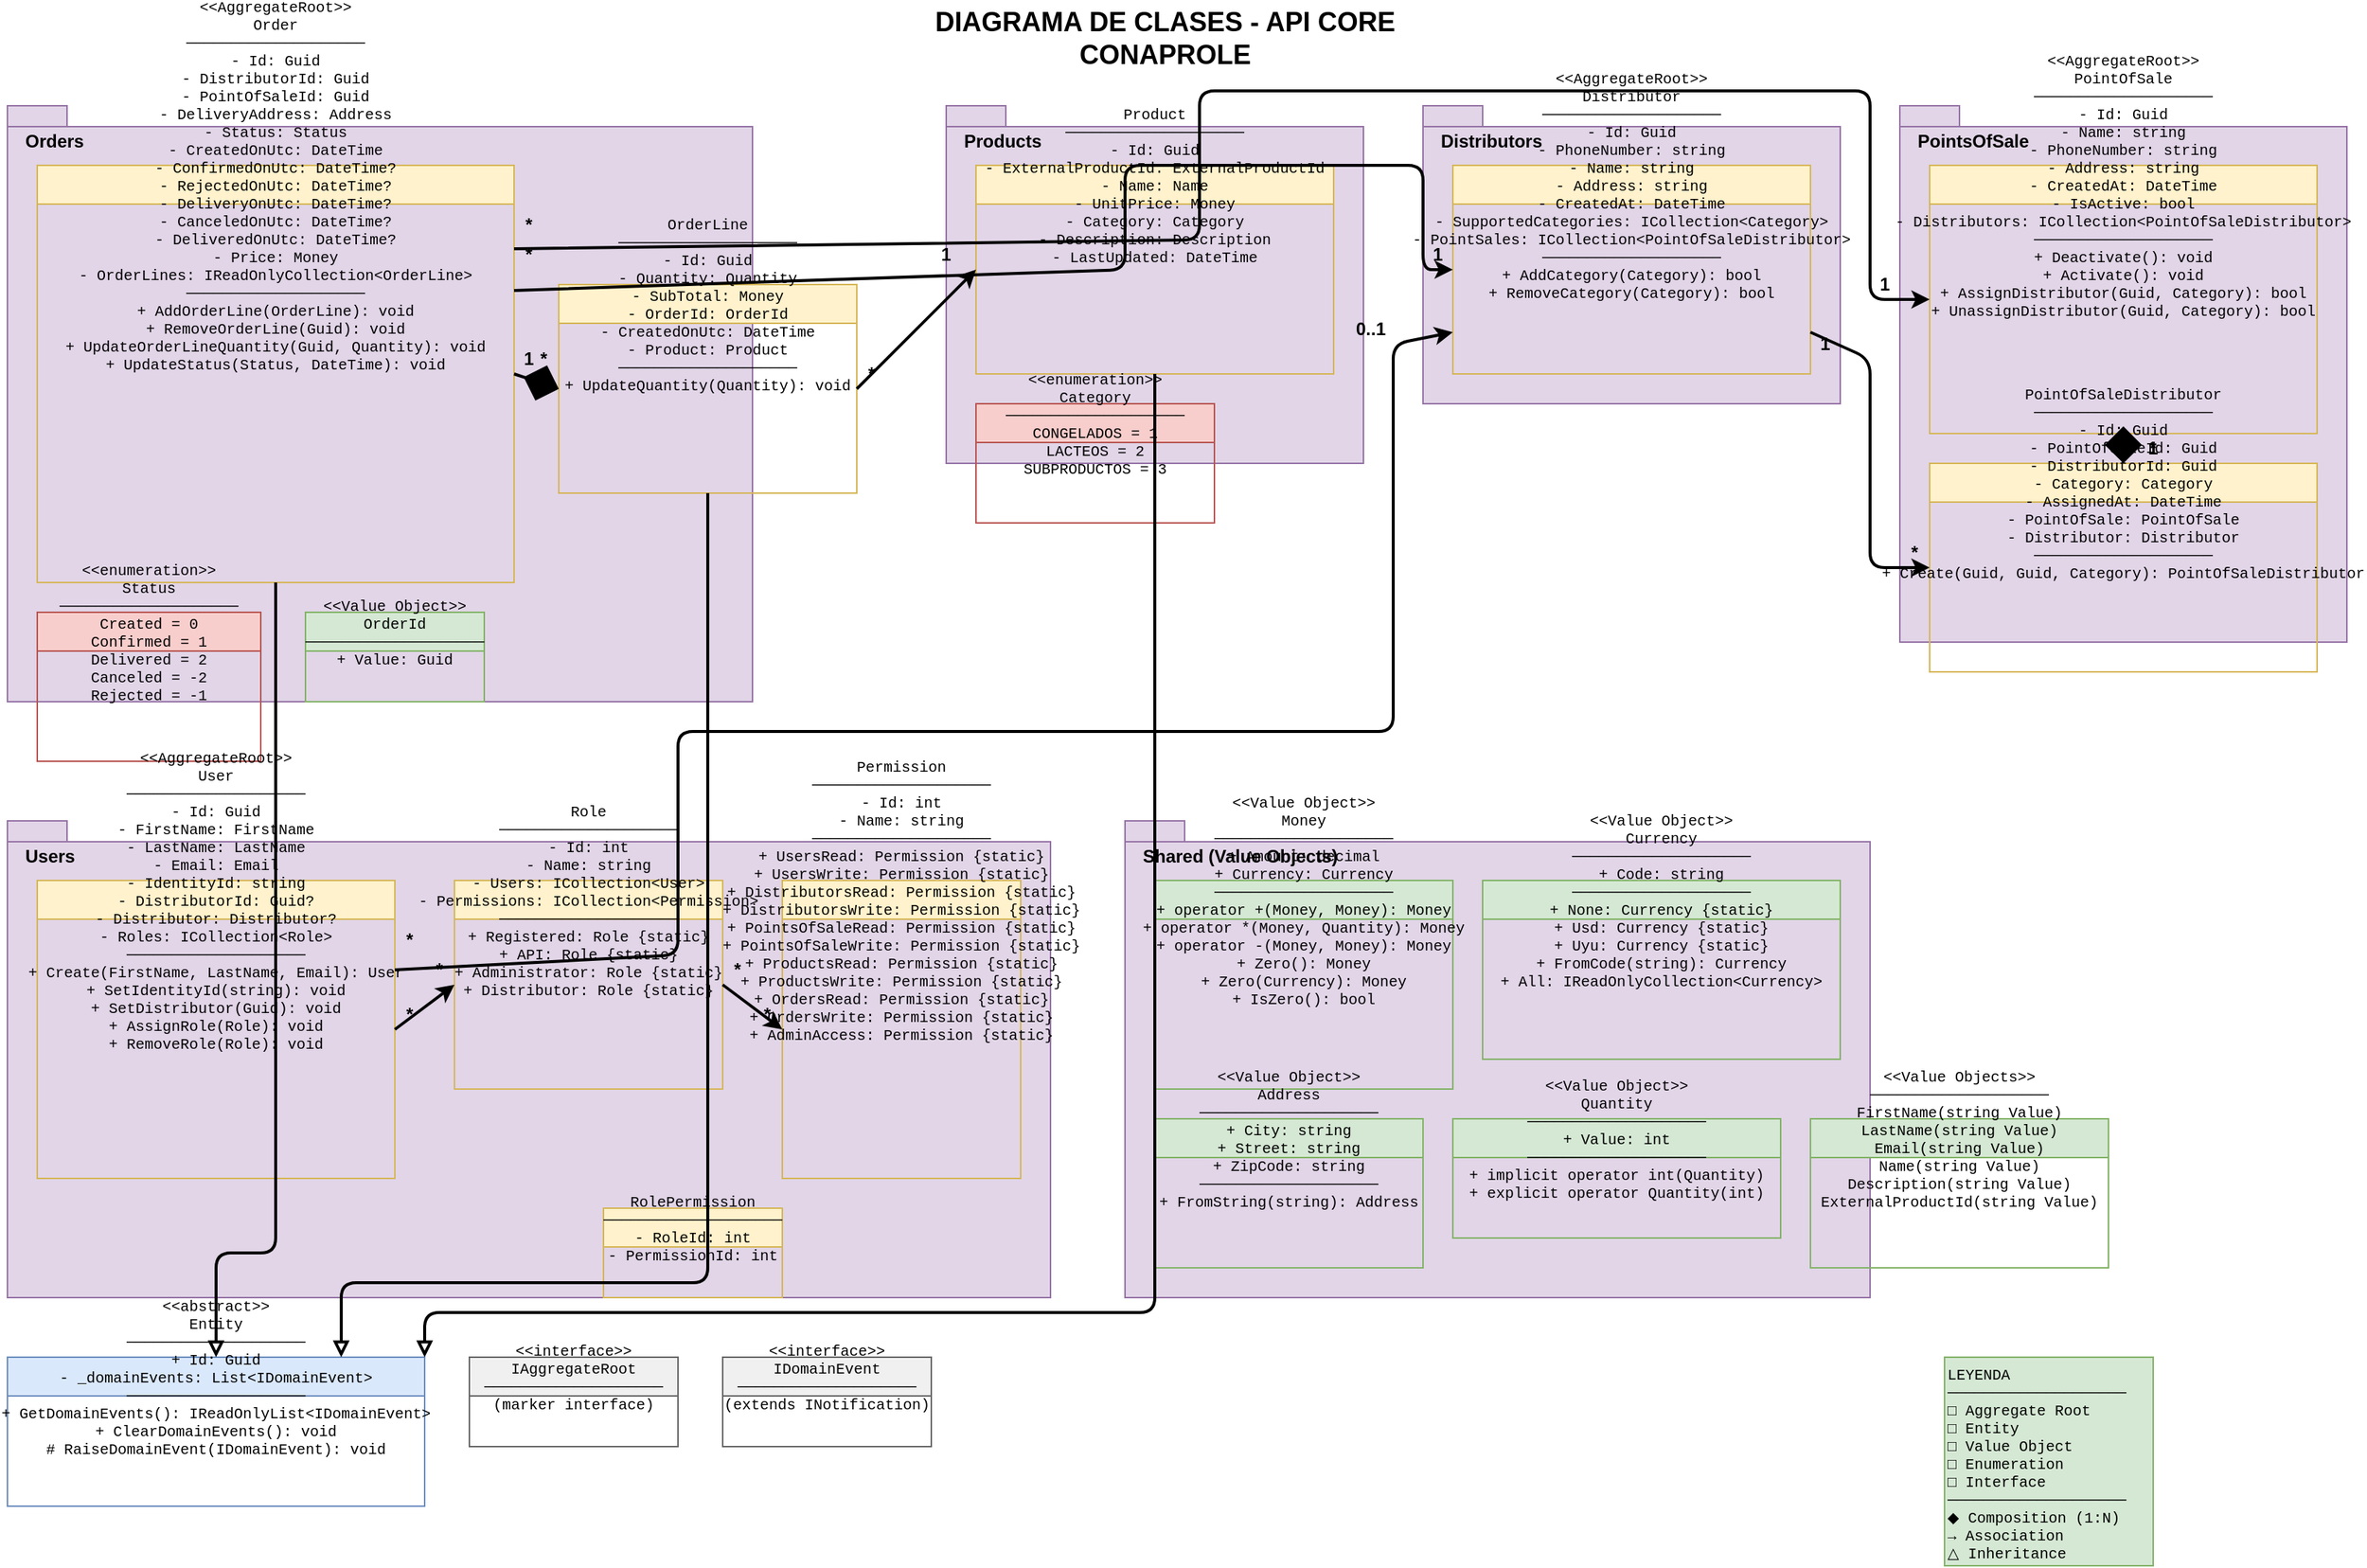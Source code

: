 <mxfile version="24.5.1" type="device">
  <diagram name="Diagrama-Clases-Conaprole" id="abc123">
    <mxGraphModel dx="2074" dy="1196" grid="1" gridSize="10" guides="1" tooltips="1" connect="1" arrows="1" fold="1" page="1" pageScale="1" pageWidth="1654" pageHeight="2336" math="0" shadow="0">
      <root>
        <mxCell id="0" />
        <mxCell id="1" parent="0" />
        
        <!-- Title -->
        <mxCell id="title" value="DIAGRAMA DE CLASES - API CORE CONAPROLE" style="text;html=1;strokeColor=none;fillColor=none;align=center;verticalAlign=middle;whiteSpace=wrap;rounded=0;fontSize=18;fontStyle=1;" vertex="1" parent="1">
          <mxGeometry x="627" y="20" width="400" height="30" as="geometry" />
        </mxCell>
        
        <!-- Orders Package -->
        <mxCell id="orders-package" value="" style="shape=folder;fontStyle=1;spacingTop=10;tabWidth=40;tabHeight=14;tabPosition=left;html=1;whiteSpace=wrap;fillColor=#e1d5e7;strokeColor=#9673a6;" vertex="1" parent="1">
          <mxGeometry x="50" y="80" width="500" height="400" as="geometry" />
        </mxCell>
        <mxCell id="orders-package-label" value="Orders" style="text;html=1;strokeColor=none;fillColor=none;align=left;verticalAlign=top;whiteSpace=wrap;rounded=0;fontSize=12;fontStyle=1;" vertex="1" parent="1">
          <mxGeometry x="60" y="90" width="60" height="20" as="geometry" />
        </mxCell>
        
        <!-- Order Class -->
        <mxCell id="order-class" value="&lt;&lt;AggregateRoot&gt;&gt;&#xa;Order&#xa;────────────────────&#xa;- Id: Guid&#xa;- DistributorId: Guid&#xa;- PointOfSaleId: Guid&#xa;- DeliveryAddress: Address&#xa;- Status: Status&#xa;- CreatedOnUtc: DateTime&#xa;- ConfirmedOnUtc: DateTime?&#xa;- RejectedOnUtc: DateTime?&#xa;- DeliveryOnUtc: DateTime?&#xa;- CanceledOnUtc: DateTime?&#xa;- DeliveredOnUtc: DateTime?&#xa;- Price: Money&#xa;- OrderLines: IReadOnlyCollection&lt;OrderLine&gt;&#xa;────────────────────&#xa;+ AddOrderLine(OrderLine): void&#xa;+ RemoveOrderLine(Guid): void&#xa;+ UpdateOrderLineQuantity(Guid, Quantity): void&#xa;+ UpdateStatus(Status, DateTime): void" style="swimlane;fontStyle=0;childLayout=stackLayout;horizontal=1;startSize=26;fillColor=#fff2cc;strokeColor=#d6b656;fontFamily=Courier New;fontSize=10;" vertex="1" parent="1">
          <mxGeometry x="70" y="120" width="320" height="280" as="geometry" />
        </mxCell>
        
        <!-- OrderLine Class -->
        <mxCell id="orderline-class" value="OrderLine&#xa;────────────────────&#xa;- Id: Guid&#xa;- Quantity: Quantity&#xa;- SubTotal: Money&#xa;- OrderId: OrderId&#xa;- CreatedOnUtc: DateTime&#xa;- Product: Product&#xa;────────────────────&#xa;+ UpdateQuantity(Quantity): void" style="swimlane;fontStyle=0;childLayout=stackLayout;horizontal=1;startSize=26;fillColor=#fff2cc;strokeColor=#d6b656;fontFamily=Courier New;fontSize=10;" vertex="1" parent="1">
          <mxGeometry x="420" y="200" width="200" height="140" as="geometry" />
        </mxCell>
        
        <!-- Status Enum -->
        <mxCell id="status-enum" value="&lt;&lt;enumeration&gt;&gt;&#xa;Status&#xa;────────────────────&#xa;Created = 0&#xa;Confirmed = 1&#xa;Delivered = 2&#xa;Canceled = -2&#xa;Rejected = -1" style="swimlane;fontStyle=0;childLayout=stackLayout;horizontal=1;startSize=26;fillColor=#f8cecc;strokeColor=#b85450;fontFamily=Courier New;fontSize=10;" vertex="1" parent="1">
          <mxGeometry x="70" y="420" width="150" height="100" as="geometry" />
        </mxCell>
        
        <!-- OrderId Value Object -->
        <mxCell id="orderid-vo" value="&lt;&lt;Value Object&gt;&gt;&#xa;OrderId&#xa;────────────────────&#xa;+ Value: Guid" style="swimlane;fontStyle=0;childLayout=stackLayout;horizontal=1;startSize=26;fillColor=#d5e8d4;strokeColor=#82b366;fontFamily=Courier New;fontSize=10;" vertex="1" parent="1">
          <mxGeometry x="250" y="420" width="120" height="60" as="geometry" />
        </mxCell>
        
        <!-- Products Package -->
        <mxCell id="products-package" value="" style="shape=folder;fontStyle=1;spacingTop=10;tabWidth=40;tabHeight=14;tabPosition=left;html=1;whiteSpace=wrap;fillColor=#e1d5e7;strokeColor=#9673a6;" vertex="1" parent="1">
          <mxGeometry x="680" y="80" width="280" height="240" as="geometry" />
        </mxCell>
        <mxCell id="products-package-label" value="Products" style="text;html=1;strokeColor=none;fillColor=none;align=left;verticalAlign=top;whiteSpace=wrap;rounded=0;fontSize=12;fontStyle=1;" vertex="1" parent="1">
          <mxGeometry x="690" y="90" width="60" height="20" as="geometry" />
        </mxCell>
        
        <!-- Product Class -->
        <mxCell id="product-class" value="Product&#xa;────────────────────&#xa;- Id: Guid&#xa;- ExternalProductId: ExternalProductId&#xa;- Name: Name&#xa;- UnitPrice: Money&#xa;- Category: Category&#xa;- Description: Description&#xa;- LastUpdated: DateTime" style="swimlane;fontStyle=0;childLayout=stackLayout;horizontal=1;startSize=26;fillColor=#fff2cc;strokeColor=#d6b656;fontFamily=Courier New;fontSize=10;" vertex="1" parent="1">
          <mxGeometry x="700" y="120" width="240" height="140" as="geometry" />
        </mxCell>
        
        <!-- Category Enum -->
        <mxCell id="category-enum" value="&lt;&lt;enumeration&gt;&gt;&#xa;Category&#xa;────────────────────&#xa;CONGELADOS = 1&#xa;LACTEOS = 2&#xa;SUBPRODUCTOS = 3" style="swimlane;fontStyle=0;childLayout=stackLayout;horizontal=1;startSize=26;fillColor=#f8cecc;strokeColor=#b85450;fontFamily=Courier New;fontSize=10;" vertex="1" parent="1">
          <mxGeometry x="700" y="280" width="160" height="80" as="geometry" />
        </mxCell>
        
        <!-- Distributors Package -->
        <mxCell id="distributors-package" value="" style="shape=folder;fontStyle=1;spacingTop=10;tabWidth=40;tabHeight=14;tabPosition=left;html=1;whiteSpace=wrap;fillColor=#e1d5e7;strokeColor=#9673a6;" vertex="1" parent="1">
          <mxGeometry x="1000" y="80" width="280" height="200" as="geometry" />
        </mxCell>
        <mxCell id="distributors-package-label" value="Distributors" style="text;html=1;strokeColor=none;fillColor=none;align=left;verticalAlign=top;whiteSpace=wrap;rounded=0;fontSize=12;fontStyle=1;" vertex="1" parent="1">
          <mxGeometry x="1010" y="90" width="80" height="20" as="geometry" />
        </mxCell>
        
        <!-- Distributor Class -->
        <mxCell id="distributor-class" value="&lt;&lt;AggregateRoot&gt;&gt;&#xa;Distributor&#xa;────────────────────&#xa;- Id: Guid&#xa;- PhoneNumber: string&#xa;- Name: string&#xa;- Address: string&#xa;- CreatedAt: DateTime&#xa;- SupportedCategories: ICollection&lt;Category&gt;&#xa;- PointSales: ICollection&lt;PointOfSaleDistributor&gt;&#xa;────────────────────&#xa;+ AddCategory(Category): bool&#xa;+ RemoveCategory(Category): bool" style="swimlane;fontStyle=0;childLayout=stackLayout;horizontal=1;startSize=26;fillColor=#fff2cc;strokeColor=#d6b656;fontFamily=Courier New;fontSize=10;" vertex="1" parent="1">
          <mxGeometry x="1020" y="120" width="240" height="140" as="geometry" />
        </mxCell>
        
        <!-- PointsOfSale Package -->
        <mxCell id="pos-package" value="" style="shape=folder;fontStyle=1;spacingTop=10;tabWidth=40;tabHeight=14;tabPosition=left;html=1;whiteSpace=wrap;fillColor=#e1d5e7;strokeColor=#9673a6;" vertex="1" parent="1">
          <mxGeometry x="1320" y="80" width="300" height="360" as="geometry" />
        </mxCell>
        <mxCell id="pos-package-label" value="PointsOfSale" style="text;html=1;strokeColor=none;fillColor=none;align=left;verticalAlign=top;whiteSpace=wrap;rounded=0;fontSize=12;fontStyle=1;" vertex="1" parent="1">
          <mxGeometry x="1330" y="90" width="80" height="20" as="geometry" />
        </mxCell>
        
        <!-- PointOfSale Class -->
        <mxCell id="pos-class" value="&lt;&lt;AggregateRoot&gt;&gt;&#xa;PointOfSale&#xa;────────────────────&#xa;- Id: Guid&#xa;- Name: string&#xa;- PhoneNumber: string&#xa;- Address: string&#xa;- CreatedAt: DateTime&#xa;- IsActive: bool&#xa;- Distributors: ICollection&lt;PointOfSaleDistributor&gt;&#xa;────────────────────&#xa;+ Deactivate(): void&#xa;+ Activate(): void&#xa;+ AssignDistributor(Guid, Category): bool&#xa;+ UnassignDistributor(Guid, Category): bool" style="swimlane;fontStyle=0;childLayout=stackLayout;horizontal=1;startSize=26;fillColor=#fff2cc;strokeColor=#d6b656;fontFamily=Courier New;fontSize=10;" vertex="1" parent="1">
          <mxGeometry x="1340" y="120" width="260" height="180" as="geometry" />
        </mxCell>
        
        <!-- PointOfSaleDistributor Class -->
        <mxCell id="posdist-class" value="PointOfSaleDistributor&#xa;────────────────────&#xa;- Id: Guid&#xa;- PointOfSaleId: Guid&#xa;- DistributorId: Guid&#xa;- Category: Category&#xa;- AssignedAt: DateTime&#xa;- PointOfSale: PointOfSale&#xa;- Distributor: Distributor&#xa;────────────────────&#xa;+ Create(Guid, Guid, Category): PointOfSaleDistributor" style="swimlane;fontStyle=0;childLayout=stackLayout;horizontal=1;startSize=26;fillColor=#fff2cc;strokeColor=#d6b656;fontFamily=Courier New;fontSize=10;" vertex="1" parent="1">
          <mxGeometry x="1340" y="320" width="260" height="140" as="geometry" />
        </mxCell>
        
        <!-- Users Package -->
        <mxCell id="users-package" value="" style="shape=folder;fontStyle=1;spacingTop=10;tabWidth=40;tabHeight=14;tabPosition=left;html=1;whiteSpace=wrap;fillColor=#e1d5e7;strokeColor=#9673a6;" vertex="1" parent="1">
          <mxGeometry x="50" y="560" width="700" height="320" as="geometry" />
        </mxCell>
        <mxCell id="users-package-label" value="Users" style="text;html=1;strokeColor=none;fillColor=none;align=left;verticalAlign=top;whiteSpace=wrap;rounded=0;fontSize=12;fontStyle=1;" vertex="1" parent="1">
          <mxGeometry x="60" y="570" width="60" height="20" as="geometry" />
        </mxCell>
        
        <!-- User Class -->
        <mxCell id="user-class" value="&lt;&lt;AggregateRoot&gt;&gt;&#xa;User&#xa;────────────────────&#xa;- Id: Guid&#xa;- FirstName: FirstName&#xa;- LastName: LastName&#xa;- Email: Email&#xa;- IdentityId: string&#xa;- DistributorId: Guid?&#xa;- Distributor: Distributor?&#xa;- Roles: ICollection&lt;Role&gt;&#xa;────────────────────&#xa;+ Create(FirstName, LastName, Email): User&#xa;+ SetIdentityId(string): void&#xa;+ SetDistributor(Guid): void&#xa;+ AssignRole(Role): void&#xa;+ RemoveRole(Role): void" style="swimlane;fontStyle=0;childLayout=stackLayout;horizontal=1;startSize=26;fillColor=#fff2cc;strokeColor=#d6b656;fontFamily=Courier New;fontSize=10;" vertex="1" parent="1">
          <mxGeometry x="70" y="600" width="240" height="200" as="geometry" />
        </mxCell>
        
        <!-- Role Class -->
        <mxCell id="role-class" value="Role&#xa;────────────────────&#xa;- Id: int&#xa;- Name: string&#xa;- Users: ICollection&lt;User&gt;&#xa;- Permissions: ICollection&lt;Permission&gt;&#xa;────────────────────&#xa;+ Registered: Role {static}&#xa;+ API: Role {static}&#xa;+ Administrator: Role {static}&#xa;+ Distributor: Role {static}" style="swimlane;fontStyle=0;childLayout=stackLayout;horizontal=1;startSize=26;fillColor=#fff2cc;strokeColor=#d6b656;fontFamily=Courier New;fontSize=10;" vertex="1" parent="1">
          <mxGeometry x="350" y="600" width="180" height="140" as="geometry" />
        </mxCell>
        
        <!-- Permission Class -->
        <mxCell id="permission-class" value="Permission&#xa;────────────────────&#xa;- Id: int&#xa;- Name: string&#xa;────────────────────&#xa;+ UsersRead: Permission {static}&#xa;+ UsersWrite: Permission {static}&#xa;+ DistributorsRead: Permission {static}&#xa;+ DistributorsWrite: Permission {static}&#xa;+ PointsOfSaleRead: Permission {static}&#xa;+ PointsOfSaleWrite: Permission {static}&#xa;+ ProductsRead: Permission {static}&#xa;+ ProductsWrite: Permission {static}&#xa;+ OrdersRead: Permission {static}&#xa;+ OrdersWrite: Permission {static}&#xa;+ AdminAccess: Permission {static}" style="swimlane;fontStyle=0;childLayout=stackLayout;horizontal=1;startSize=26;fillColor=#fff2cc;strokeColor=#d6b656;fontFamily=Courier New;fontSize=10;" vertex="1" parent="1">
          <mxGeometry x="570" y="600" width="160" height="200" as="geometry" />
        </mxCell>
        
        <!-- RolePermission Junction -->
        <mxCell id="rolepermission-class" value="RolePermission&#xa;────────────────────&#xa;- RoleId: int&#xa;- PermissionId: int" style="swimlane;fontStyle=0;childLayout=stackLayout;horizontal=1;startSize=26;fillColor=#fff2cc;strokeColor=#d6b656;fontFamily=Courier New;fontSize=10;" vertex="1" parent="1">
          <mxGeometry x="450" y="820" width="120" height="60" as="geometry" />
        </mxCell>
        
        <!-- Shared Package -->
        <mxCell id="shared-package" value="" style="shape=folder;fontStyle=1;spacingTop=10;tabWidth=40;tabHeight=14;tabPosition=left;html=1;whiteSpace=wrap;fillColor=#e1d5e7;strokeColor=#9673a6;" vertex="1" parent="1">
          <mxGeometry x="800" y="560" width="500" height="320" as="geometry" />
        </mxCell>
        <mxCell id="shared-package-label" value="Shared (Value Objects)" style="text;html=1;strokeColor=none;fillColor=none;align=left;verticalAlign=top;whiteSpace=wrap;rounded=0;fontSize=12;fontStyle=1;" vertex="1" parent="1">
          <mxGeometry x="810" y="570" width="140" height="20" as="geometry" />
        </mxCell>
        
        <!-- Money Value Object -->
        <mxCell id="money-vo" value="&lt;&lt;Value Object&gt;&gt;&#xa;Money&#xa;────────────────────&#xa;+ Amount: decimal&#xa;+ Currency: Currency&#xa;────────────────────&#xa;+ operator +(Money, Money): Money&#xa;+ operator *(Money, Quantity): Money&#xa;+ operator -(Money, Money): Money&#xa;+ Zero(): Money&#xa;+ Zero(Currency): Money&#xa;+ IsZero(): bool" style="swimlane;fontStyle=0;childLayout=stackLayout;horizontal=1;startSize=26;fillColor=#d5e8d4;strokeColor=#82b366;fontFamily=Courier New;fontSize=10;" vertex="1" parent="1">
          <mxGeometry x="820" y="600" width="200" height="140" as="geometry" />
        </mxCell>
        
        <!-- Currency Value Object -->
        <mxCell id="currency-vo" value="&lt;&lt;Value Object&gt;&gt;&#xa;Currency&#xa;────────────────────&#xa;+ Code: string&#xa;────────────────────&#xa;+ None: Currency {static}&#xa;+ Usd: Currency {static}&#xa;+ Uyu: Currency {static}&#xa;+ FromCode(string): Currency&#xa;+ All: IReadOnlyCollection&lt;Currency&gt;" style="swimlane;fontStyle=0;childLayout=stackLayout;horizontal=1;startSize=26;fillColor=#d5e8d4;strokeColor=#82b366;fontFamily=Courier New;fontSize=10;" vertex="1" parent="1">
          <mxGeometry x="1040" y="600" width="240" height="120" as="geometry" />
        </mxCell>
        
        <!-- Address Value Object -->
        <mxCell id="address-vo" value="&lt;&lt;Value Object&gt;&gt;&#xa;Address&#xa;────────────────────&#xa;+ City: string&#xa;+ Street: string&#xa;+ ZipCode: string&#xa;────────────────────&#xa;+ FromString(string): Address" style="swimlane;fontStyle=0;childLayout=stackLayout;horizontal=1;startSize=26;fillColor=#d5e8d4;strokeColor=#82b366;fontFamily=Courier New;fontSize=10;" vertex="1" parent="1">
          <mxGeometry x="820" y="760" width="180" height="100" as="geometry" />
        </mxCell>
        
        <!-- Quantity Value Object -->
        <mxCell id="quantity-vo" value="&lt;&lt;Value Object&gt;&gt;&#xa;Quantity&#xa;────────────────────&#xa;+ Value: int&#xa;────────────────────&#xa;+ implicit operator int(Quantity)&#xa;+ explicit operator Quantity(int)" style="swimlane;fontStyle=0;childLayout=stackLayout;horizontal=1;startSize=26;fillColor=#d5e8d4;strokeColor=#82b366;fontFamily=Courier New;fontSize=10;" vertex="1" parent="1">
          <mxGeometry x="1020" y="760" width="220" height="80" as="geometry" />
        </mxCell>
        
        <!-- Other Value Objects -->
        <mxCell id="other-vos" value="&lt;&lt;Value Objects&gt;&gt;&#xa;────────────────────&#xa;FirstName(string Value)&#xa;LastName(string Value)&#xa;Email(string Value)&#xa;Name(string Value)&#xa;Description(string Value)&#xa;ExternalProductId(string Value)" style="swimlane;fontStyle=0;childLayout=stackLayout;horizontal=1;startSize=26;fillColor=#d5e8d4;strokeColor=#82b366;fontFamily=Courier New;fontSize=10;" vertex="1" parent="1">
          <mxGeometry x="1260" y="760" width="200" height="100" as="geometry" />
        </mxCell>
        
        <!-- Entity Base Class -->
        <mxCell id="entity-class" value="&lt;&lt;abstract&gt;&gt;&#xa;Entity&#xa;────────────────────&#xa;+ Id: Guid&#xa;- _domainEvents: List&lt;IDomainEvent&gt;&#xa;────────────────────&#xa;+ GetDomainEvents(): IReadOnlyList&lt;IDomainEvent&gt;&#xa;+ ClearDomainEvents(): void&#xa;# RaiseDomainEvent(IDomainEvent): void" style="swimlane;fontStyle=0;childLayout=stackLayout;horizontal=1;startSize=26;fillColor=#dae8fc;strokeColor=#6c8ebf;fontFamily=Courier New;fontSize=10;" vertex="1" parent="1">
          <mxGeometry x="50" y="920" width="280" height="100" as="geometry" />
        </mxCell>
        
        <!-- IAggregateRoot Interface -->
        <mxCell id="iaggregate-interface" value="&lt;&lt;interface&gt;&gt;&#xa;IAggregateRoot&#xa;────────────────────&#xa;(marker interface)" style="swimlane;fontStyle=0;childLayout=stackLayout;horizontal=1;startSize=26;fillColor=#f0f0f0;strokeColor=#666666;fontFamily=Courier New;fontSize=10;" vertex="1" parent="1">
          <mxGeometry x="360" y="920" width="140" height="60" as="geometry" />
        </mxCell>
        
        <!-- IDomainEvent Interface -->
        <mxCell id="idomain-interface" value="&lt;&lt;interface&gt;&gt;&#xa;IDomainEvent&#xa;────────────────────&#xa;(extends INotification)" style="swimlane;fontStyle=0;childLayout=stackLayout;horizontal=1;startSize=26;fillColor=#f0f0f0;strokeColor=#666666;fontFamily=Courier New;fontSize=10;" vertex="1" parent="1">
          <mxGeometry x="530" y="920" width="140" height="60" as="geometry" />
        </mxCell>
        
        <!-- RELATIONSHIPS -->
        
        <!-- Order to OrderLine (1:N) -->
        <mxCell id="order-orderline" value="" style="endArrow=diamond;endFill=1;endSize=20;html=1;entryX=0;entryY=0.5;exitX=1;exitY=0.5;strokeWidth=2;" edge="1" parent="1" source="order-class" target="orderline-class">
          <mxGeometry width="160" relative="1" as="geometry">
            <mxPoint x="400" y="260" as="sourcePoint" />
            <mxPoint x="560" y="260" as="targetPoint" />
          </mxGeometry>
        </mxCell>
        <mxCell id="order-orderline-label" value="1" style="text;html=1;strokeColor=none;fillColor=none;align=center;verticalAlign=middle;whiteSpace=wrap;rounded=0;fontSize=12;fontStyle=1;" vertex="1" parent="1">
          <mxGeometry x="390" y="240" width="20" height="20" as="geometry" />
        </mxCell>
        <mxCell id="order-orderline-label2" value="*" style="text;html=1;strokeColor=none;fillColor=none;align=center;verticalAlign=middle;whiteSpace=wrap;rounded=0;fontSize=12;fontStyle=1;" vertex="1" parent="1">
          <mxGeometry x="400" y="240" width="20" height="20" as="geometry" />
        </mxCell>
        
        <!-- OrderLine to Product (N:1) -->
        <mxCell id="orderline-product" value="" style="endArrow=classic;html=1;entryX=0;entryY=0.5;exitX=1;exitY=0.5;strokeWidth=2;" edge="1" parent="1" source="orderline-class" target="product-class">
          <mxGeometry width="160" relative="1" as="geometry">
            <mxPoint x="620" y="270" as="sourcePoint" />
            <mxPoint x="700" y="190" as="targetPoint" />
          </mxGeometry>
        </mxCell>
        <mxCell id="orderline-product-label" value="*" style="text;html=1;strokeColor=none;fillColor=none;align=center;verticalAlign=middle;whiteSpace=wrap;rounded=0;fontSize=12;fontStyle=1;" vertex="1" parent="1">
          <mxGeometry x="620" y="250" width="20" height="20" as="geometry" />
        </mxCell>
        <mxCell id="orderline-product-label2" value="1" style="text;html=1;strokeColor=none;fillColor=none;align=center;verticalAlign=middle;whiteSpace=wrap;rounded=0;fontSize=12;fontStyle=1;" vertex="1" parent="1">
          <mxGeometry x="670" y="170" width="20" height="20" as="geometry" />
        </mxCell>
        
        <!-- Order to Distributor (N:1) -->
        <mxCell id="order-distributor" value="" style="endArrow=classic;html=1;entryX=0;entryY=0.5;exitX=1;exitY=0.3;strokeWidth=2;" edge="1" parent="1" source="order-class" target="distributor-class">
          <mxGeometry width="160" relative="1" as="geometry">
            <mxPoint x="390" y="200" as="sourcePoint" />
            <mxPoint x="1020" y="190" as="targetPoint" />
            <Array as="points">
              <mxPoint x="800" y="190" />
              <mxPoint x="800" y="120" />
              <mxPoint x="1000" y="120" />
              <mxPoint x="1000" y="190" />
            </Array>
          </mxGeometry>
        </mxCell>
        <mxCell id="order-distributor-label" value="*" style="text;html=1;strokeColor=none;fillColor=none;align=center;verticalAlign=middle;whiteSpace=wrap;rounded=0;fontSize=12;fontStyle=1;" vertex="1" parent="1">
          <mxGeometry x="390" y="170" width="20" height="20" as="geometry" />
        </mxCell>
        <mxCell id="order-distributor-label2" value="1" style="text;html=1;strokeColor=none;fillColor=none;align=center;verticalAlign=middle;whiteSpace=wrap;rounded=0;fontSize=12;fontStyle=1;" vertex="1" parent="1">
          <mxGeometry x="1000" y="170" width="20" height="20" as="geometry" />
        </mxCell>
        
        <!-- Order to PointOfSale (N:1) -->
        <mxCell id="order-pos" value="" style="endArrow=classic;html=1;entryX=0;entryY=0.5;exitX=1;exitY=0.2;strokeWidth=2;" edge="1" parent="1" source="order-class" target="pos-class">
          <mxGeometry width="160" relative="1" as="geometry">
            <mxPoint x="390" y="180" as="sourcePoint" />
            <mxPoint x="1340" y="210" as="targetPoint" />
            <Array as="points">
              <mxPoint x="850" y="170" />
              <mxPoint x="850" y="70" />
              <mxPoint x="1300" y="70" />
              <mxPoint x="1300" y="210" />
            </Array>
          </mxGeometry>
        </mxCell>
        <mxCell id="order-pos-label" value="*" style="text;html=1;strokeColor=none;fillColor=none;align=center;verticalAlign=middle;whiteSpace=wrap;rounded=0;fontSize=12;fontStyle=1;" vertex="1" parent="1">
          <mxGeometry x="390" y="150" width="20" height="20" as="geometry" />
        </mxCell>
        <mxCell id="order-pos-label2" value="1" style="text;html=1;strokeColor=none;fillColor=none;align=center;verticalAlign=middle;whiteSpace=wrap;rounded=0;fontSize=12;fontStyle=1;" vertex="1" parent="1">
          <mxGeometry x="1300" y="190" width="20" height="20" as="geometry" />
        </mxCell>
        
        <!-- PointOfSale to PointOfSaleDistributor (1:N) -->
        <mxCell id="pos-posdist" value="" style="endArrow=diamond;endFill=1;endSize=20;html=1;entryX=0.5;entryY=0;exitX=0.5;exitY=1;strokeWidth=2;" edge="1" parent="1" source="pos-class" target="posdist-class">
          <mxGeometry width="160" relative="1" as="geometry">
            <mxPoint x="1470" y="300" as="sourcePoint" />
            <mxPoint x="1470" y="320" as="targetPoint" />
          </mxGeometry>
        </mxCell>
        <mxCell id="pos-posdist-label" value="1" style="text;html=1;strokeColor=none;fillColor=none;align=center;verticalAlign=middle;whiteSpace=wrap;rounded=0;fontSize=12;fontStyle=1;" vertex="1" parent="1">
          <mxGeometry x="1480" y="300" width="20" height="20" as="geometry" />
        </mxCell>
        <mxCell id="pos-posdist-label2" value="*" style="text;html=1;strokeColor=none;fillColor=none;align=center;verticalAlign=middle;whiteSpace=wrap;rounded=0;fontSize=12;fontStyle=1;" vertex="1" parent="1">
          <mxGeometry x="1480" y="300" width="20" height="20" as="geometry" />
        </mxCell>
        
        <!-- Distributor to PointOfSaleDistributor (1:N) -->
        <mxCell id="dist-posdist" value="" style="endArrow=classic;html=1;entryX=0;entryY=0.5;exitX=1;exitY=0.8;strokeWidth=2;" edge="1" parent="1" source="distributor-class" target="posdist-class">
          <mxGeometry width="160" relative="1" as="geometry">
            <mxPoint x="1260" y="250" as="sourcePoint" />
            <mxPoint x="1340" y="390" as="targetPoint" />
            <Array as="points">
              <mxPoint x="1300" y="250" />
              <mxPoint x="1300" y="390" />
            </Array>
          </mxGeometry>
        </mxCell>
        <mxCell id="dist-posdist-label" value="1" style="text;html=1;strokeColor=none;fillColor=none;align=center;verticalAlign=middle;whiteSpace=wrap;rounded=0;fontSize=12;fontStyle=1;" vertex="1" parent="1">
          <mxGeometry x="1260" y="230" width="20" height="20" as="geometry" />
        </mxCell>
        <mxCell id="dist-posdist-label2" value="*" style="text;html=1;strokeColor=none;fillColor=none;align=center;verticalAlign=middle;whiteSpace=wrap;rounded=0;fontSize=12;fontStyle=1;" vertex="1" parent="1">
          <mxGeometry x="1320" y="370" width="20" height="20" as="geometry" />
        </mxCell>
        
        <!-- User to Role (N:M) -->
        <mxCell id="user-role" value="" style="endArrow=classic;html=1;entryX=0;entryY=0.5;exitX=1;exitY=0.5;strokeWidth=2;" edge="1" parent="1" source="user-class" target="role-class">
          <mxGeometry width="160" relative="1" as="geometry">
            <mxPoint x="310" y="700" as="sourcePoint" />
            <mxPoint x="350" y="670" as="targetPoint" />
          </mxGeometry>
        </mxCell>
        <mxCell id="user-role-label" value="*" style="text;html=1;strokeColor=none;fillColor=none;align=center;verticalAlign=middle;whiteSpace=wrap;rounded=0;fontSize=12;fontStyle=1;" vertex="1" parent="1">
          <mxGeometry x="310" y="680" width="20" height="20" as="geometry" />
        </mxCell>
        <mxCell id="user-role-label2" value="*" style="text;html=1;strokeColor=none;fillColor=none;align=center;verticalAlign=middle;whiteSpace=wrap;rounded=0;fontSize=12;fontStyle=1;" vertex="1" parent="1">
          <mxGeometry x="330" y="650" width="20" height="20" as="geometry" />
        </mxCell>
        
        <!-- Role to Permission (N:M) -->
        <mxCell id="role-permission" value="" style="endArrow=classic;html=1;entryX=0;entryY=0.5;exitX=1;exitY=0.5;strokeWidth=2;" edge="1" parent="1" source="role-class" target="permission-class">
          <mxGeometry width="160" relative="1" as="geometry">
            <mxPoint x="530" y="670" as="sourcePoint" />
            <mxPoint x="570" y="700" as="targetPoint" />
          </mxGeometry>
        </mxCell>
        <mxCell id="role-permission-label" value="*" style="text;html=1;strokeColor=none;fillColor=none;align=center;verticalAlign=middle;whiteSpace=wrap;rounded=0;fontSize=12;fontStyle=1;" vertex="1" parent="1">
          <mxGeometry x="530" y="650" width="20" height="20" as="geometry" />
        </mxCell>
        <mxCell id="role-permission-label2" value="*" style="text;html=1;strokeColor=none;fillColor=none;align=center;verticalAlign=middle;whiteSpace=wrap;rounded=0;fontSize=12;fontStyle=1;" vertex="1" parent="1">
          <mxGeometry x="550" y="680" width="20" height="20" as="geometry" />
        </mxCell>
        
        <!-- User to Distributor (N:1) -->
        <mxCell id="user-distributor" value="" style="endArrow=classic;html=1;entryX=0;entryY=0.8;exitX=1;exitY=0.3;strokeWidth=2;" edge="1" parent="1" source="user-class" target="distributor-class">
          <mxGeometry width="160" relative="1" as="geometry">
            <mxPoint x="310" y="650" as="sourcePoint" />
            <mxPoint x="1020" y="240" as="targetPoint" />
            <Array as="points">
              <mxPoint x="500" y="650" />
              <mxPoint x="500" y="500" />
              <mxPoint x="980" y="500" />
              <mxPoint x="980" y="240" />
            </Array>
          </mxGeometry>
        </mxCell>
        <mxCell id="user-distributor-label" value="*" style="text;html=1;strokeColor=none;fillColor=none;align=center;verticalAlign=middle;whiteSpace=wrap;rounded=0;fontSize=12;fontStyle=1;" vertex="1" parent="1">
          <mxGeometry x="310" y="630" width="20" height="20" as="geometry" />
        </mxCell>
        <mxCell id="user-distributor-label2" value="0..1" style="text;html=1;strokeColor=none;fillColor=none;align=center;verticalAlign=middle;whiteSpace=wrap;rounded=0;fontSize=12;fontStyle=1;" vertex="1" parent="1">
          <mxGeometry x="950" y="220" width="30" height="20" as="geometry" />
        </mxCell>
        
        <!-- Inheritance relationships -->
        
        <!-- Entity inheritance -->
        <mxCell id="order-entity" value="" style="endArrow=block;endFill=0;html=1;edgeStyle=orthogonalEdgeStyle;align=left;verticalAlign=top;strokeWidth=2;exitX=0.5;exitY=1;entryX=0.5;entryY=0;" edge="1" parent="1" source="order-class" target="entity-class">
          <mxGeometry x="-1" relative="1" as="geometry">
            <mxPoint x="230" y="400" as="sourcePoint" />
            <mxPoint x="190" y="920" as="targetPoint" />
            <Array as="points">
              <mxPoint x="230" y="850" />
              <mxPoint x="190" y="850" />
            </Array>
          </mxGeometry>
        </mxCell>
        
        <mxCell id="orderline-entity" value="" style="endArrow=block;endFill=0;html=1;edgeStyle=orthogonalEdgeStyle;align=left;verticalAlign=top;strokeWidth=2;exitX=0.5;exitY=1;entryX=0.8;entryY=0;" edge="1" parent="1" source="orderline-class" target="entity-class">
          <mxGeometry x="-1" relative="1" as="geometry">
            <mxPoint x="520" y="340" as="sourcePoint" />
            <mxPoint x="254" y="920" as="targetPoint" />
            <Array as="points">
              <mxPoint x="520" y="870" />
              <mxPoint x="274" y="870" />
            </Array>
          </mxGeometry>
        </mxCell>
        
        <mxCell id="product-entity" value="" style="endArrow=block;endFill=0;html=1;edgeStyle=orthogonalEdgeStyle;align=left;verticalAlign=top;strokeWidth=2;exitX=0.5;exitY=1;entryX=1;entryY=0;" edge="1" parent="1" source="product-class" target="entity-class">
          <mxGeometry x="-1" relative="1" as="geometry">
            <mxPoint x="820" y="260" as="sourcePoint" />
            <mxPoint x="330" y="920" as="targetPoint" />
            <Array as="points">
              <mxPoint x="820" y="890" />
              <mxPoint x="330" y="890" />
            </Array>
          </mxGeometry>
        </mxCell>
        
        <!-- Legend -->
        <mxCell id="legend" value="LEYENDA&#xa;────────────────────&#xa;□ Aggregate Root&#xa;□ Entity&#xa;□ Value Object&#xa;□ Enumeration&#xa;□ Interface&#xa;────────────────────&#xa;◆ Composition (1:N)&#xa;→ Association&#xa;△ Inheritance" style="text;html=1;strokeColor=#82b366;fillColor=#d5e8d4;align=left;verticalAlign=top;whiteSpace=wrap;rounded=0;fontSize=10;fontFamily=Courier New;" vertex="1" parent="1">
          <mxGeometry x="1350" y="920" width="140" height="140" as="geometry" />
        </mxCell>
        
      </root>
    </mxGraphModel>
  </diagram>
</mxfile>